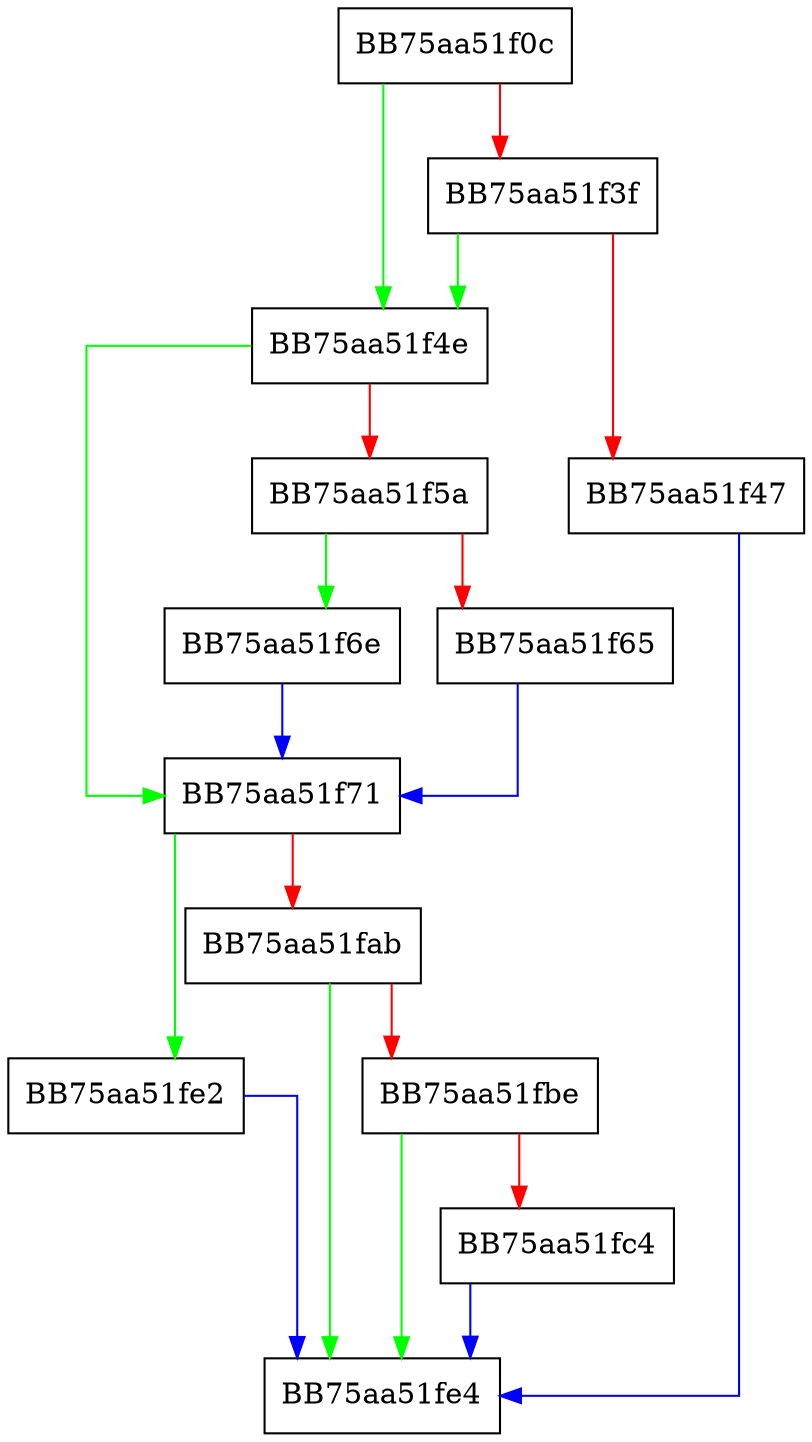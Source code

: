 digraph SectionDecrypt {
  node [shape="box"];
  graph [splines=ortho];
  BB75aa51f0c -> BB75aa51f4e [color="green"];
  BB75aa51f0c -> BB75aa51f3f [color="red"];
  BB75aa51f3f -> BB75aa51f4e [color="green"];
  BB75aa51f3f -> BB75aa51f47 [color="red"];
  BB75aa51f47 -> BB75aa51fe4 [color="blue"];
  BB75aa51f4e -> BB75aa51f71 [color="green"];
  BB75aa51f4e -> BB75aa51f5a [color="red"];
  BB75aa51f5a -> BB75aa51f6e [color="green"];
  BB75aa51f5a -> BB75aa51f65 [color="red"];
  BB75aa51f65 -> BB75aa51f71 [color="blue"];
  BB75aa51f6e -> BB75aa51f71 [color="blue"];
  BB75aa51f71 -> BB75aa51fe2 [color="green"];
  BB75aa51f71 -> BB75aa51fab [color="red"];
  BB75aa51fab -> BB75aa51fe4 [color="green"];
  BB75aa51fab -> BB75aa51fbe [color="red"];
  BB75aa51fbe -> BB75aa51fe4 [color="green"];
  BB75aa51fbe -> BB75aa51fc4 [color="red"];
  BB75aa51fc4 -> BB75aa51fe4 [color="blue"];
  BB75aa51fe2 -> BB75aa51fe4 [color="blue"];
}